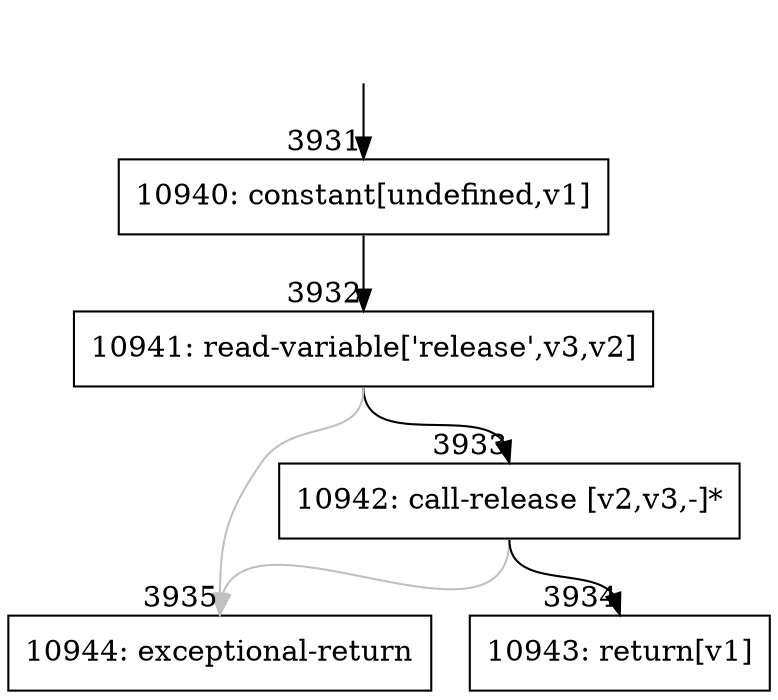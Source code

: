 digraph {
rankdir="TD"
BB_entry295[shape=none,label=""];
BB_entry295 -> BB3931 [tailport=s, headport=n, headlabel="    3931"]
BB3931 [shape=record label="{10940: constant[undefined,v1]}" ] 
BB3931 -> BB3932 [tailport=s, headport=n, headlabel="      3932"]
BB3932 [shape=record label="{10941: read-variable['release',v3,v2]}" ] 
BB3932 -> BB3933 [tailport=s, headport=n, headlabel="      3933"]
BB3932 -> BB3935 [tailport=s, headport=n, color=gray, headlabel="      3935"]
BB3933 [shape=record label="{10942: call-release [v2,v3,-]*}" ] 
BB3933 -> BB3934 [tailport=s, headport=n, headlabel="      3934"]
BB3933 -> BB3935 [tailport=s, headport=n, color=gray]
BB3934 [shape=record label="{10943: return[v1]}" ] 
BB3935 [shape=record label="{10944: exceptional-return}" ] 
//#$~ 3027
}

